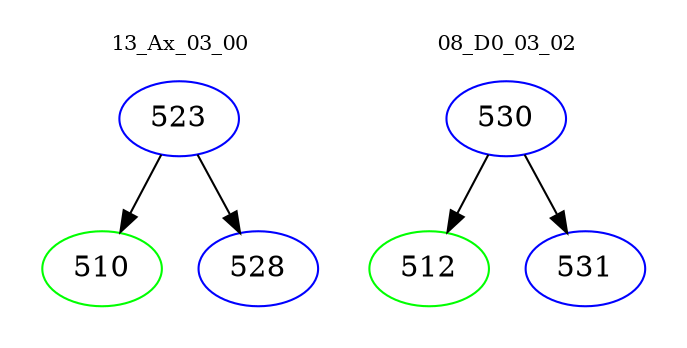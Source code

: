 digraph{
subgraph cluster_0 {
color = white
label = "13_Ax_03_00";
fontsize=10;
T0_523 [label="523", color="blue"]
T0_523 -> T0_510 [color="black"]
T0_510 [label="510", color="green"]
T0_523 -> T0_528 [color="black"]
T0_528 [label="528", color="blue"]
}
subgraph cluster_1 {
color = white
label = "08_D0_03_02";
fontsize=10;
T1_530 [label="530", color="blue"]
T1_530 -> T1_512 [color="black"]
T1_512 [label="512", color="green"]
T1_530 -> T1_531 [color="black"]
T1_531 [label="531", color="blue"]
}
}
